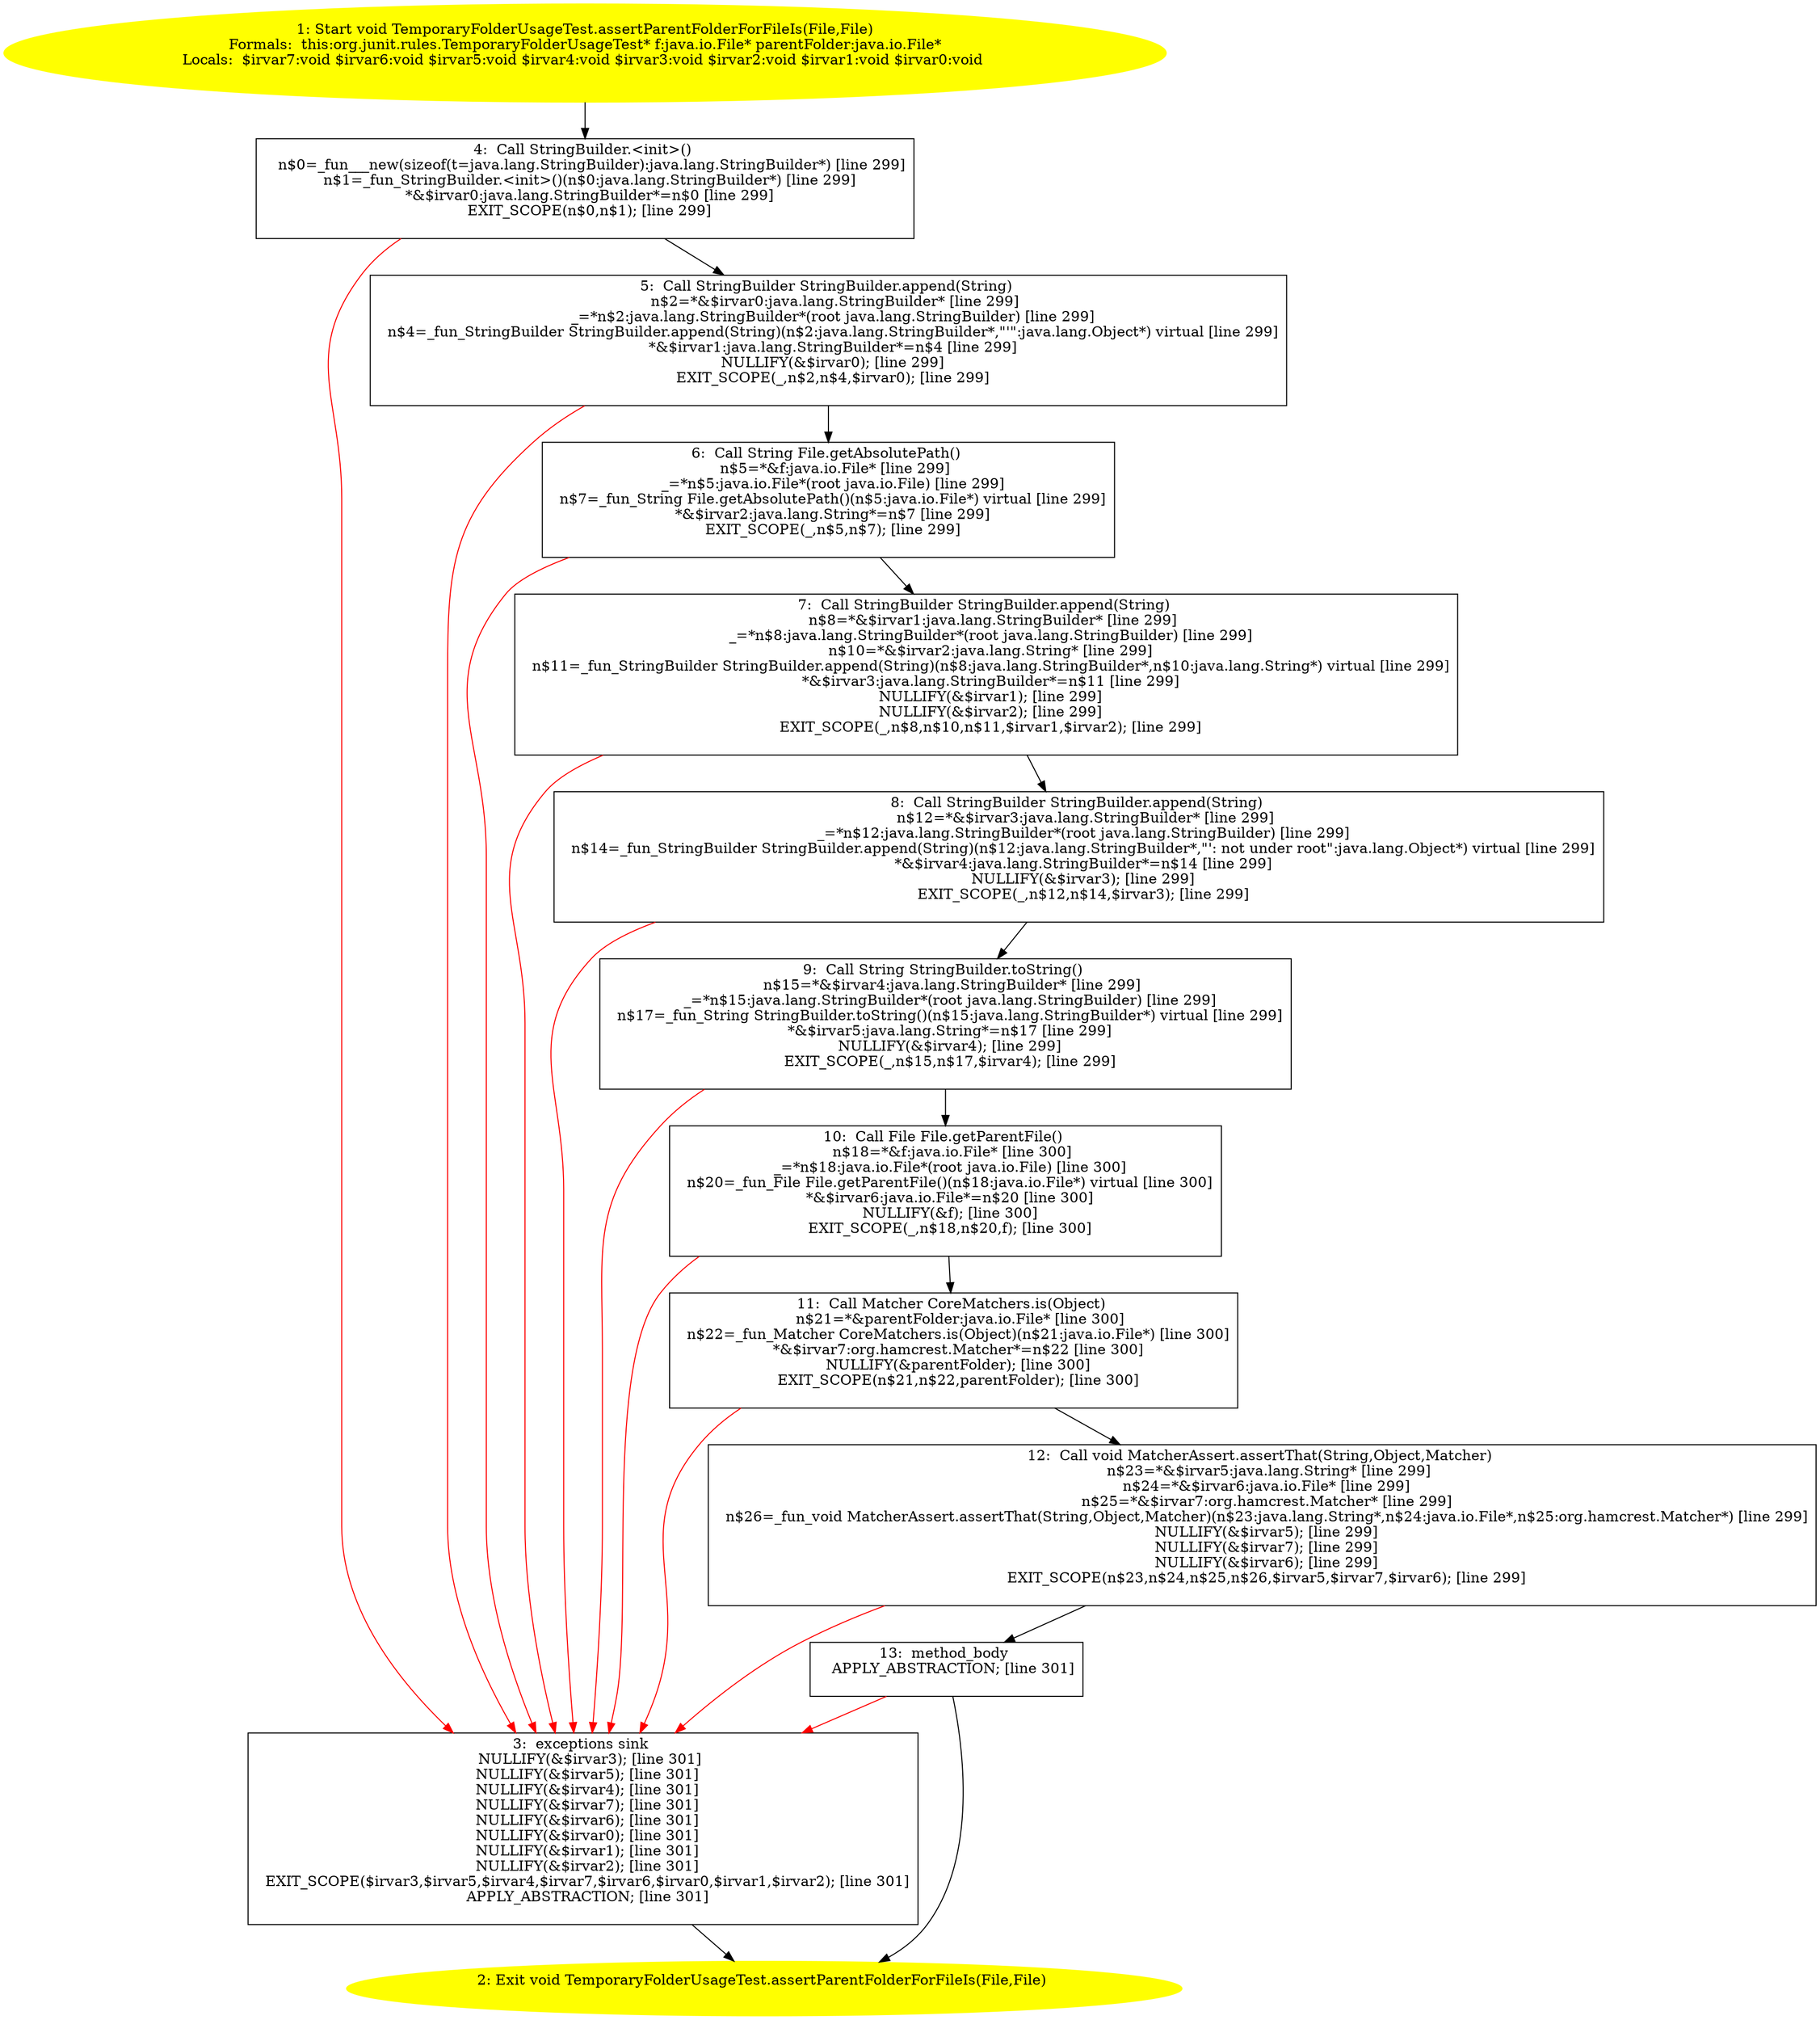 /* @generated */
digraph cfg {
"org.junit.rules.TemporaryFolderUsageTest.assertParentFolderForFileIs(java.io.File,java.io.File):void.c47c17b4f591c8bb488fc79ca55fcbdc_1" [label="1: Start void TemporaryFolderUsageTest.assertParentFolderForFileIs(File,File)\nFormals:  this:org.junit.rules.TemporaryFolderUsageTest* f:java.io.File* parentFolder:java.io.File*\nLocals:  $irvar7:void $irvar6:void $irvar5:void $irvar4:void $irvar3:void $irvar2:void $irvar1:void $irvar0:void \n  " color=yellow style=filled]
	

	 "org.junit.rules.TemporaryFolderUsageTest.assertParentFolderForFileIs(java.io.File,java.io.File):void.c47c17b4f591c8bb488fc79ca55fcbdc_1" -> "org.junit.rules.TemporaryFolderUsageTest.assertParentFolderForFileIs(java.io.File,java.io.File):void.c47c17b4f591c8bb488fc79ca55fcbdc_4" ;
"org.junit.rules.TemporaryFolderUsageTest.assertParentFolderForFileIs(java.io.File,java.io.File):void.c47c17b4f591c8bb488fc79ca55fcbdc_2" [label="2: Exit void TemporaryFolderUsageTest.assertParentFolderForFileIs(File,File) \n  " color=yellow style=filled]
	

"org.junit.rules.TemporaryFolderUsageTest.assertParentFolderForFileIs(java.io.File,java.io.File):void.c47c17b4f591c8bb488fc79ca55fcbdc_3" [label="3:  exceptions sink \n   NULLIFY(&$irvar3); [line 301]\n  NULLIFY(&$irvar5); [line 301]\n  NULLIFY(&$irvar4); [line 301]\n  NULLIFY(&$irvar7); [line 301]\n  NULLIFY(&$irvar6); [line 301]\n  NULLIFY(&$irvar0); [line 301]\n  NULLIFY(&$irvar1); [line 301]\n  NULLIFY(&$irvar2); [line 301]\n  EXIT_SCOPE($irvar3,$irvar5,$irvar4,$irvar7,$irvar6,$irvar0,$irvar1,$irvar2); [line 301]\n  APPLY_ABSTRACTION; [line 301]\n " shape="box"]
	

	 "org.junit.rules.TemporaryFolderUsageTest.assertParentFolderForFileIs(java.io.File,java.io.File):void.c47c17b4f591c8bb488fc79ca55fcbdc_3" -> "org.junit.rules.TemporaryFolderUsageTest.assertParentFolderForFileIs(java.io.File,java.io.File):void.c47c17b4f591c8bb488fc79ca55fcbdc_2" ;
"org.junit.rules.TemporaryFolderUsageTest.assertParentFolderForFileIs(java.io.File,java.io.File):void.c47c17b4f591c8bb488fc79ca55fcbdc_4" [label="4:  Call StringBuilder.<init>() \n   n$0=_fun___new(sizeof(t=java.lang.StringBuilder):java.lang.StringBuilder*) [line 299]\n  n$1=_fun_StringBuilder.<init>()(n$0:java.lang.StringBuilder*) [line 299]\n  *&$irvar0:java.lang.StringBuilder*=n$0 [line 299]\n  EXIT_SCOPE(n$0,n$1); [line 299]\n " shape="box"]
	

	 "org.junit.rules.TemporaryFolderUsageTest.assertParentFolderForFileIs(java.io.File,java.io.File):void.c47c17b4f591c8bb488fc79ca55fcbdc_4" -> "org.junit.rules.TemporaryFolderUsageTest.assertParentFolderForFileIs(java.io.File,java.io.File):void.c47c17b4f591c8bb488fc79ca55fcbdc_5" ;
	 "org.junit.rules.TemporaryFolderUsageTest.assertParentFolderForFileIs(java.io.File,java.io.File):void.c47c17b4f591c8bb488fc79ca55fcbdc_4" -> "org.junit.rules.TemporaryFolderUsageTest.assertParentFolderForFileIs(java.io.File,java.io.File):void.c47c17b4f591c8bb488fc79ca55fcbdc_3" [color="red" ];
"org.junit.rules.TemporaryFolderUsageTest.assertParentFolderForFileIs(java.io.File,java.io.File):void.c47c17b4f591c8bb488fc79ca55fcbdc_5" [label="5:  Call StringBuilder StringBuilder.append(String) \n   n$2=*&$irvar0:java.lang.StringBuilder* [line 299]\n  _=*n$2:java.lang.StringBuilder*(root java.lang.StringBuilder) [line 299]\n  n$4=_fun_StringBuilder StringBuilder.append(String)(n$2:java.lang.StringBuilder*,\"'\":java.lang.Object*) virtual [line 299]\n  *&$irvar1:java.lang.StringBuilder*=n$4 [line 299]\n  NULLIFY(&$irvar0); [line 299]\n  EXIT_SCOPE(_,n$2,n$4,$irvar0); [line 299]\n " shape="box"]
	

	 "org.junit.rules.TemporaryFolderUsageTest.assertParentFolderForFileIs(java.io.File,java.io.File):void.c47c17b4f591c8bb488fc79ca55fcbdc_5" -> "org.junit.rules.TemporaryFolderUsageTest.assertParentFolderForFileIs(java.io.File,java.io.File):void.c47c17b4f591c8bb488fc79ca55fcbdc_6" ;
	 "org.junit.rules.TemporaryFolderUsageTest.assertParentFolderForFileIs(java.io.File,java.io.File):void.c47c17b4f591c8bb488fc79ca55fcbdc_5" -> "org.junit.rules.TemporaryFolderUsageTest.assertParentFolderForFileIs(java.io.File,java.io.File):void.c47c17b4f591c8bb488fc79ca55fcbdc_3" [color="red" ];
"org.junit.rules.TemporaryFolderUsageTest.assertParentFolderForFileIs(java.io.File,java.io.File):void.c47c17b4f591c8bb488fc79ca55fcbdc_6" [label="6:  Call String File.getAbsolutePath() \n   n$5=*&f:java.io.File* [line 299]\n  _=*n$5:java.io.File*(root java.io.File) [line 299]\n  n$7=_fun_String File.getAbsolutePath()(n$5:java.io.File*) virtual [line 299]\n  *&$irvar2:java.lang.String*=n$7 [line 299]\n  EXIT_SCOPE(_,n$5,n$7); [line 299]\n " shape="box"]
	

	 "org.junit.rules.TemporaryFolderUsageTest.assertParentFolderForFileIs(java.io.File,java.io.File):void.c47c17b4f591c8bb488fc79ca55fcbdc_6" -> "org.junit.rules.TemporaryFolderUsageTest.assertParentFolderForFileIs(java.io.File,java.io.File):void.c47c17b4f591c8bb488fc79ca55fcbdc_7" ;
	 "org.junit.rules.TemporaryFolderUsageTest.assertParentFolderForFileIs(java.io.File,java.io.File):void.c47c17b4f591c8bb488fc79ca55fcbdc_6" -> "org.junit.rules.TemporaryFolderUsageTest.assertParentFolderForFileIs(java.io.File,java.io.File):void.c47c17b4f591c8bb488fc79ca55fcbdc_3" [color="red" ];
"org.junit.rules.TemporaryFolderUsageTest.assertParentFolderForFileIs(java.io.File,java.io.File):void.c47c17b4f591c8bb488fc79ca55fcbdc_7" [label="7:  Call StringBuilder StringBuilder.append(String) \n   n$8=*&$irvar1:java.lang.StringBuilder* [line 299]\n  _=*n$8:java.lang.StringBuilder*(root java.lang.StringBuilder) [line 299]\n  n$10=*&$irvar2:java.lang.String* [line 299]\n  n$11=_fun_StringBuilder StringBuilder.append(String)(n$8:java.lang.StringBuilder*,n$10:java.lang.String*) virtual [line 299]\n  *&$irvar3:java.lang.StringBuilder*=n$11 [line 299]\n  NULLIFY(&$irvar1); [line 299]\n  NULLIFY(&$irvar2); [line 299]\n  EXIT_SCOPE(_,n$8,n$10,n$11,$irvar1,$irvar2); [line 299]\n " shape="box"]
	

	 "org.junit.rules.TemporaryFolderUsageTest.assertParentFolderForFileIs(java.io.File,java.io.File):void.c47c17b4f591c8bb488fc79ca55fcbdc_7" -> "org.junit.rules.TemporaryFolderUsageTest.assertParentFolderForFileIs(java.io.File,java.io.File):void.c47c17b4f591c8bb488fc79ca55fcbdc_8" ;
	 "org.junit.rules.TemporaryFolderUsageTest.assertParentFolderForFileIs(java.io.File,java.io.File):void.c47c17b4f591c8bb488fc79ca55fcbdc_7" -> "org.junit.rules.TemporaryFolderUsageTest.assertParentFolderForFileIs(java.io.File,java.io.File):void.c47c17b4f591c8bb488fc79ca55fcbdc_3" [color="red" ];
"org.junit.rules.TemporaryFolderUsageTest.assertParentFolderForFileIs(java.io.File,java.io.File):void.c47c17b4f591c8bb488fc79ca55fcbdc_8" [label="8:  Call StringBuilder StringBuilder.append(String) \n   n$12=*&$irvar3:java.lang.StringBuilder* [line 299]\n  _=*n$12:java.lang.StringBuilder*(root java.lang.StringBuilder) [line 299]\n  n$14=_fun_StringBuilder StringBuilder.append(String)(n$12:java.lang.StringBuilder*,\"': not under root\":java.lang.Object*) virtual [line 299]\n  *&$irvar4:java.lang.StringBuilder*=n$14 [line 299]\n  NULLIFY(&$irvar3); [line 299]\n  EXIT_SCOPE(_,n$12,n$14,$irvar3); [line 299]\n " shape="box"]
	

	 "org.junit.rules.TemporaryFolderUsageTest.assertParentFolderForFileIs(java.io.File,java.io.File):void.c47c17b4f591c8bb488fc79ca55fcbdc_8" -> "org.junit.rules.TemporaryFolderUsageTest.assertParentFolderForFileIs(java.io.File,java.io.File):void.c47c17b4f591c8bb488fc79ca55fcbdc_9" ;
	 "org.junit.rules.TemporaryFolderUsageTest.assertParentFolderForFileIs(java.io.File,java.io.File):void.c47c17b4f591c8bb488fc79ca55fcbdc_8" -> "org.junit.rules.TemporaryFolderUsageTest.assertParentFolderForFileIs(java.io.File,java.io.File):void.c47c17b4f591c8bb488fc79ca55fcbdc_3" [color="red" ];
"org.junit.rules.TemporaryFolderUsageTest.assertParentFolderForFileIs(java.io.File,java.io.File):void.c47c17b4f591c8bb488fc79ca55fcbdc_9" [label="9:  Call String StringBuilder.toString() \n   n$15=*&$irvar4:java.lang.StringBuilder* [line 299]\n  _=*n$15:java.lang.StringBuilder*(root java.lang.StringBuilder) [line 299]\n  n$17=_fun_String StringBuilder.toString()(n$15:java.lang.StringBuilder*) virtual [line 299]\n  *&$irvar5:java.lang.String*=n$17 [line 299]\n  NULLIFY(&$irvar4); [line 299]\n  EXIT_SCOPE(_,n$15,n$17,$irvar4); [line 299]\n " shape="box"]
	

	 "org.junit.rules.TemporaryFolderUsageTest.assertParentFolderForFileIs(java.io.File,java.io.File):void.c47c17b4f591c8bb488fc79ca55fcbdc_9" -> "org.junit.rules.TemporaryFolderUsageTest.assertParentFolderForFileIs(java.io.File,java.io.File):void.c47c17b4f591c8bb488fc79ca55fcbdc_10" ;
	 "org.junit.rules.TemporaryFolderUsageTest.assertParentFolderForFileIs(java.io.File,java.io.File):void.c47c17b4f591c8bb488fc79ca55fcbdc_9" -> "org.junit.rules.TemporaryFolderUsageTest.assertParentFolderForFileIs(java.io.File,java.io.File):void.c47c17b4f591c8bb488fc79ca55fcbdc_3" [color="red" ];
"org.junit.rules.TemporaryFolderUsageTest.assertParentFolderForFileIs(java.io.File,java.io.File):void.c47c17b4f591c8bb488fc79ca55fcbdc_10" [label="10:  Call File File.getParentFile() \n   n$18=*&f:java.io.File* [line 300]\n  _=*n$18:java.io.File*(root java.io.File) [line 300]\n  n$20=_fun_File File.getParentFile()(n$18:java.io.File*) virtual [line 300]\n  *&$irvar6:java.io.File*=n$20 [line 300]\n  NULLIFY(&f); [line 300]\n  EXIT_SCOPE(_,n$18,n$20,f); [line 300]\n " shape="box"]
	

	 "org.junit.rules.TemporaryFolderUsageTest.assertParentFolderForFileIs(java.io.File,java.io.File):void.c47c17b4f591c8bb488fc79ca55fcbdc_10" -> "org.junit.rules.TemporaryFolderUsageTest.assertParentFolderForFileIs(java.io.File,java.io.File):void.c47c17b4f591c8bb488fc79ca55fcbdc_11" ;
	 "org.junit.rules.TemporaryFolderUsageTest.assertParentFolderForFileIs(java.io.File,java.io.File):void.c47c17b4f591c8bb488fc79ca55fcbdc_10" -> "org.junit.rules.TemporaryFolderUsageTest.assertParentFolderForFileIs(java.io.File,java.io.File):void.c47c17b4f591c8bb488fc79ca55fcbdc_3" [color="red" ];
"org.junit.rules.TemporaryFolderUsageTest.assertParentFolderForFileIs(java.io.File,java.io.File):void.c47c17b4f591c8bb488fc79ca55fcbdc_11" [label="11:  Call Matcher CoreMatchers.is(Object) \n   n$21=*&parentFolder:java.io.File* [line 300]\n  n$22=_fun_Matcher CoreMatchers.is(Object)(n$21:java.io.File*) [line 300]\n  *&$irvar7:org.hamcrest.Matcher*=n$22 [line 300]\n  NULLIFY(&parentFolder); [line 300]\n  EXIT_SCOPE(n$21,n$22,parentFolder); [line 300]\n " shape="box"]
	

	 "org.junit.rules.TemporaryFolderUsageTest.assertParentFolderForFileIs(java.io.File,java.io.File):void.c47c17b4f591c8bb488fc79ca55fcbdc_11" -> "org.junit.rules.TemporaryFolderUsageTest.assertParentFolderForFileIs(java.io.File,java.io.File):void.c47c17b4f591c8bb488fc79ca55fcbdc_12" ;
	 "org.junit.rules.TemporaryFolderUsageTest.assertParentFolderForFileIs(java.io.File,java.io.File):void.c47c17b4f591c8bb488fc79ca55fcbdc_11" -> "org.junit.rules.TemporaryFolderUsageTest.assertParentFolderForFileIs(java.io.File,java.io.File):void.c47c17b4f591c8bb488fc79ca55fcbdc_3" [color="red" ];
"org.junit.rules.TemporaryFolderUsageTest.assertParentFolderForFileIs(java.io.File,java.io.File):void.c47c17b4f591c8bb488fc79ca55fcbdc_12" [label="12:  Call void MatcherAssert.assertThat(String,Object,Matcher) \n   n$23=*&$irvar5:java.lang.String* [line 299]\n  n$24=*&$irvar6:java.io.File* [line 299]\n  n$25=*&$irvar7:org.hamcrest.Matcher* [line 299]\n  n$26=_fun_void MatcherAssert.assertThat(String,Object,Matcher)(n$23:java.lang.String*,n$24:java.io.File*,n$25:org.hamcrest.Matcher*) [line 299]\n  NULLIFY(&$irvar5); [line 299]\n  NULLIFY(&$irvar7); [line 299]\n  NULLIFY(&$irvar6); [line 299]\n  EXIT_SCOPE(n$23,n$24,n$25,n$26,$irvar5,$irvar7,$irvar6); [line 299]\n " shape="box"]
	

	 "org.junit.rules.TemporaryFolderUsageTest.assertParentFolderForFileIs(java.io.File,java.io.File):void.c47c17b4f591c8bb488fc79ca55fcbdc_12" -> "org.junit.rules.TemporaryFolderUsageTest.assertParentFolderForFileIs(java.io.File,java.io.File):void.c47c17b4f591c8bb488fc79ca55fcbdc_13" ;
	 "org.junit.rules.TemporaryFolderUsageTest.assertParentFolderForFileIs(java.io.File,java.io.File):void.c47c17b4f591c8bb488fc79ca55fcbdc_12" -> "org.junit.rules.TemporaryFolderUsageTest.assertParentFolderForFileIs(java.io.File,java.io.File):void.c47c17b4f591c8bb488fc79ca55fcbdc_3" [color="red" ];
"org.junit.rules.TemporaryFolderUsageTest.assertParentFolderForFileIs(java.io.File,java.io.File):void.c47c17b4f591c8bb488fc79ca55fcbdc_13" [label="13:  method_body \n   APPLY_ABSTRACTION; [line 301]\n " shape="box"]
	

	 "org.junit.rules.TemporaryFolderUsageTest.assertParentFolderForFileIs(java.io.File,java.io.File):void.c47c17b4f591c8bb488fc79ca55fcbdc_13" -> "org.junit.rules.TemporaryFolderUsageTest.assertParentFolderForFileIs(java.io.File,java.io.File):void.c47c17b4f591c8bb488fc79ca55fcbdc_2" ;
	 "org.junit.rules.TemporaryFolderUsageTest.assertParentFolderForFileIs(java.io.File,java.io.File):void.c47c17b4f591c8bb488fc79ca55fcbdc_13" -> "org.junit.rules.TemporaryFolderUsageTest.assertParentFolderForFileIs(java.io.File,java.io.File):void.c47c17b4f591c8bb488fc79ca55fcbdc_3" [color="red" ];
}
